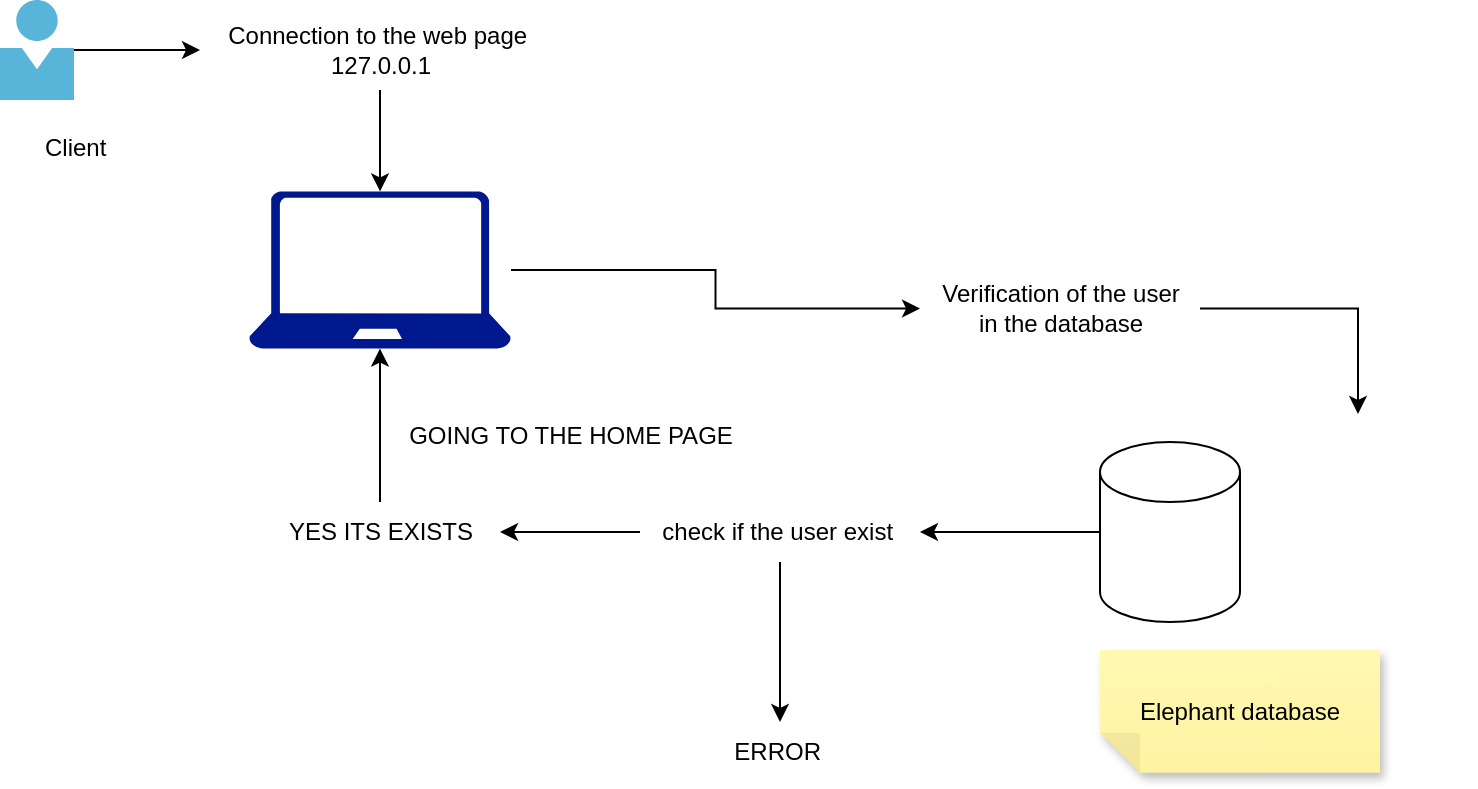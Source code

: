 <mxfile version="22.1.5" type="github">
  <diagram id="C5RBs43oDa-KdzZeNtuy" name="Page-1">
    <mxGraphModel dx="1434" dy="820" grid="1" gridSize="10" guides="1" tooltips="1" connect="1" arrows="1" fold="1" page="1" pageScale="1" pageWidth="827" pageHeight="1169" math="0" shadow="0">
      <root>
        <mxCell id="WIyWlLk6GJQsqaUBKTNV-0" />
        <mxCell id="WIyWlLk6GJQsqaUBKTNV-1" parent="WIyWlLk6GJQsqaUBKTNV-0" />
        <mxCell id="XWlvoy3zAFqH6eh8wWGu-38" value="" style="edgeStyle=orthogonalEdgeStyle;rounded=0;orthogonalLoop=1;jettySize=auto;html=1;" edge="1" parent="WIyWlLk6GJQsqaUBKTNV-1" source="XWlvoy3zAFqH6eh8wWGu-9" target="XWlvoy3zAFqH6eh8wWGu-20">
          <mxGeometry relative="1" as="geometry" />
        </mxCell>
        <mxCell id="XWlvoy3zAFqH6eh8wWGu-9" value="" style="sketch=0;aspect=fixed;pointerEvents=1;shadow=0;dashed=0;html=1;strokeColor=none;labelPosition=center;verticalLabelPosition=bottom;verticalAlign=top;align=center;fillColor=#00188D;shape=mxgraph.azure.laptop" vertex="1" parent="WIyWlLk6GJQsqaUBKTNV-1">
          <mxGeometry x="134.5" y="180.7" width="131" height="78.6" as="geometry" />
        </mxCell>
        <mxCell id="XWlvoy3zAFqH6eh8wWGu-45" value="" style="edgeStyle=orthogonalEdgeStyle;rounded=0;orthogonalLoop=1;jettySize=auto;html=1;" edge="1" parent="WIyWlLk6GJQsqaUBKTNV-1" source="XWlvoy3zAFqH6eh8wWGu-11" target="XWlvoy3zAFqH6eh8wWGu-24">
          <mxGeometry relative="1" as="geometry" />
        </mxCell>
        <mxCell id="XWlvoy3zAFqH6eh8wWGu-11" value="" style="shape=cylinder3;whiteSpace=wrap;html=1;boundedLbl=1;backgroundOutline=1;size=15;" vertex="1" parent="WIyWlLk6GJQsqaUBKTNV-1">
          <mxGeometry x="560" y="306" width="70" height="90" as="geometry" />
        </mxCell>
        <mxCell id="XWlvoy3zAFqH6eh8wWGu-12" value="Elephant database" style="shape=note;whiteSpace=wrap;html=1;backgroundOutline=1;fontColor=#000000;darkOpacity=0.05;fillColor=#FFF9B2;strokeColor=none;fillStyle=solid;direction=west;gradientDirection=north;gradientColor=#FFF2A1;shadow=1;size=20;pointerEvents=1;" vertex="1" parent="WIyWlLk6GJQsqaUBKTNV-1">
          <mxGeometry x="560" y="410" width="140" height="61.4" as="geometry" />
        </mxCell>
        <mxCell id="XWlvoy3zAFqH6eh8wWGu-14" value="" style="shape=image;html=1;verticalAlign=top;verticalLabelPosition=bottom;labelBackgroundColor=#ffffff;imageAspect=0;aspect=fixed;image=https://cdn3.iconfinder.com/data/icons/animals-105/150/icon_animal_elefante-128.png" vertex="1" parent="WIyWlLk6GJQsqaUBKTNV-1">
          <mxGeometry x="630" y="292" width="118" height="118" as="geometry" />
        </mxCell>
        <mxCell id="XWlvoy3zAFqH6eh8wWGu-15" value="Client&amp;nbsp;" style="text;html=1;align=center;verticalAlign=middle;resizable=0;points=[];autosize=1;strokeColor=none;fillColor=none;" vertex="1" parent="WIyWlLk6GJQsqaUBKTNV-1">
          <mxGeometry x="18.5" y="144.3" width="60" height="30" as="geometry" />
        </mxCell>
        <mxCell id="XWlvoy3zAFqH6eh8wWGu-40" value="" style="edgeStyle=orthogonalEdgeStyle;rounded=0;orthogonalLoop=1;jettySize=auto;html=1;" edge="1" parent="WIyWlLk6GJQsqaUBKTNV-1" source="XWlvoy3zAFqH6eh8wWGu-18" target="XWlvoy3zAFqH6eh8wWGu-23">
          <mxGeometry relative="1" as="geometry" />
        </mxCell>
        <mxCell id="XWlvoy3zAFqH6eh8wWGu-18" value="" style="image;sketch=0;aspect=fixed;html=1;points=[];align=center;fontSize=12;image=img/lib/mscae/Person.svg;" vertex="1" parent="WIyWlLk6GJQsqaUBKTNV-1">
          <mxGeometry x="10" y="85" width="37" height="50" as="geometry" />
        </mxCell>
        <mxCell id="XWlvoy3zAFqH6eh8wWGu-22" value="" style="edgeStyle=orthogonalEdgeStyle;rounded=0;orthogonalLoop=1;jettySize=auto;html=1;" edge="1" parent="WIyWlLk6GJQsqaUBKTNV-1" source="XWlvoy3zAFqH6eh8wWGu-20" target="XWlvoy3zAFqH6eh8wWGu-14">
          <mxGeometry relative="1" as="geometry" />
        </mxCell>
        <mxCell id="XWlvoy3zAFqH6eh8wWGu-20" value="Verification of the user &lt;br&gt;in the database" style="text;html=1;align=center;verticalAlign=middle;resizable=0;points=[];autosize=1;strokeColor=none;fillColor=none;" vertex="1" parent="WIyWlLk6GJQsqaUBKTNV-1">
          <mxGeometry x="470" y="219.3" width="140" height="40" as="geometry" />
        </mxCell>
        <mxCell id="XWlvoy3zAFqH6eh8wWGu-41" value="" style="edgeStyle=orthogonalEdgeStyle;rounded=0;orthogonalLoop=1;jettySize=auto;html=1;" edge="1" parent="WIyWlLk6GJQsqaUBKTNV-1" source="XWlvoy3zAFqH6eh8wWGu-23" target="XWlvoy3zAFqH6eh8wWGu-9">
          <mxGeometry relative="1" as="geometry" />
        </mxCell>
        <mxCell id="XWlvoy3zAFqH6eh8wWGu-23" value="Connection to the web page&amp;nbsp;&lt;br&gt;127.0.0.1" style="text;html=1;align=center;verticalAlign=middle;resizable=0;points=[];autosize=1;strokeColor=none;fillColor=none;" vertex="1" parent="WIyWlLk6GJQsqaUBKTNV-1">
          <mxGeometry x="110" y="90" width="180" height="40" as="geometry" />
        </mxCell>
        <mxCell id="XWlvoy3zAFqH6eh8wWGu-43" value="" style="edgeStyle=orthogonalEdgeStyle;rounded=0;orthogonalLoop=1;jettySize=auto;html=1;" edge="1" parent="WIyWlLk6GJQsqaUBKTNV-1" source="XWlvoy3zAFqH6eh8wWGu-24" target="XWlvoy3zAFqH6eh8wWGu-42">
          <mxGeometry relative="1" as="geometry" />
        </mxCell>
        <mxCell id="XWlvoy3zAFqH6eh8wWGu-48" value="" style="edgeStyle=orthogonalEdgeStyle;rounded=0;orthogonalLoop=1;jettySize=auto;html=1;" edge="1" parent="WIyWlLk6GJQsqaUBKTNV-1" source="XWlvoy3zAFqH6eh8wWGu-24" target="XWlvoy3zAFqH6eh8wWGu-47">
          <mxGeometry relative="1" as="geometry" />
        </mxCell>
        <mxCell id="XWlvoy3zAFqH6eh8wWGu-24" value="check if the user exist&amp;nbsp;&lt;br&gt;" style="text;html=1;align=center;verticalAlign=middle;resizable=0;points=[];autosize=1;strokeColor=none;fillColor=none;" vertex="1" parent="WIyWlLk6GJQsqaUBKTNV-1">
          <mxGeometry x="330" y="336" width="140" height="30" as="geometry" />
        </mxCell>
        <mxCell id="XWlvoy3zAFqH6eh8wWGu-44" value="" style="edgeStyle=orthogonalEdgeStyle;rounded=0;orthogonalLoop=1;jettySize=auto;html=1;" edge="1" parent="WIyWlLk6GJQsqaUBKTNV-1" source="XWlvoy3zAFqH6eh8wWGu-42" target="XWlvoy3zAFqH6eh8wWGu-9">
          <mxGeometry relative="1" as="geometry" />
        </mxCell>
        <mxCell id="XWlvoy3zAFqH6eh8wWGu-42" value="YES ITS EXISTS" style="text;html=1;align=center;verticalAlign=middle;resizable=0;points=[];autosize=1;strokeColor=none;fillColor=none;" vertex="1" parent="WIyWlLk6GJQsqaUBKTNV-1">
          <mxGeometry x="140" y="336" width="120" height="30" as="geometry" />
        </mxCell>
        <mxCell id="XWlvoy3zAFqH6eh8wWGu-46" value="GOING TO THE HOME PAGE" style="text;html=1;align=center;verticalAlign=middle;resizable=0;points=[];autosize=1;strokeColor=none;fillColor=none;" vertex="1" parent="WIyWlLk6GJQsqaUBKTNV-1">
          <mxGeometry x="200" y="288" width="190" height="30" as="geometry" />
        </mxCell>
        <mxCell id="XWlvoy3zAFqH6eh8wWGu-47" value="ERROR&amp;nbsp;" style="text;html=1;align=center;verticalAlign=middle;resizable=0;points=[];autosize=1;strokeColor=none;fillColor=none;" vertex="1" parent="WIyWlLk6GJQsqaUBKTNV-1">
          <mxGeometry x="365" y="446" width="70" height="30" as="geometry" />
        </mxCell>
      </root>
    </mxGraphModel>
  </diagram>
</mxfile>
